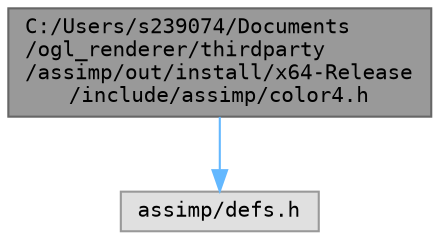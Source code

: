 digraph "C:/Users/s239074/Documents/ogl_renderer/thirdparty/assimp/out/install/x64-Release/include/assimp/color4.h"
{
 // LATEX_PDF_SIZE
  bgcolor="transparent";
  edge [fontname=Terminal,fontsize=10,labelfontname=Helvetica,labelfontsize=10];
  node [fontname=Terminal,fontsize=10,shape=box,height=0.2,width=0.4];
  Node1 [label="C:/Users/s239074/Documents\l/ogl_renderer/thirdparty\l/assimp/out/install/x64-Release\l/include/assimp/color4.h",height=0.2,width=0.4,color="gray40", fillcolor="grey60", style="filled", fontcolor="black",tooltip="RGBA color structure, including operators when compiling in C++."];
  Node1 -> Node2 [color="steelblue1",style="solid"];
  Node2 [label="assimp/defs.h",height=0.2,width=0.4,color="grey60", fillcolor="#E0E0E0", style="filled",tooltip=" "];
}
